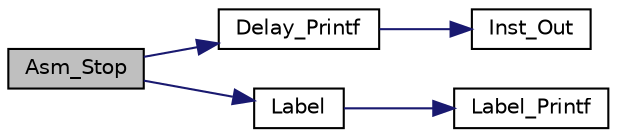 digraph "Asm_Stop"
{
  edge [fontname="Helvetica",fontsize="10",labelfontname="Helvetica",labelfontsize="10"];
  node [fontname="Helvetica",fontsize="10",shape=record];
  rankdir="LR";
  Node1 [label="Asm_Stop",height=0.2,width=0.4,color="black", fillcolor="grey75", style="filled", fontcolor="black"];
  Node1 -> Node2 [color="midnightblue",fontsize="10",style="solid",fontname="Helvetica"];
  Node2 [label="Delay_Printf",height=0.2,width=0.4,color="black", fillcolor="white", style="filled",URL="$sparc64__any_8c.html#a7884ec03fffa38e282f499d97aac3ee2"];
  Node2 -> Node3 [color="midnightblue",fontsize="10",style="solid",fontname="Helvetica"];
  Node3 [label="Inst_Out",height=0.2,width=0.4,color="black", fillcolor="white", style="filled",URL="$ma2asm_8c.html#a9608e324baa0506520d6ae9b95ae89ab"];
  Node1 -> Node4 [color="midnightblue",fontsize="10",style="solid",fontname="Helvetica"];
  Node4 [label="Label",height=0.2,width=0.4,color="black", fillcolor="white", style="filled",URL="$sparc64__any_8c.html#a403d2e1c401f1ee3f0e08eea47524291"];
  Node4 -> Node5 [color="midnightblue",fontsize="10",style="solid",fontname="Helvetica"];
  Node5 [label="Label_Printf",height=0.2,width=0.4,color="black", fillcolor="white", style="filled",URL="$ma2asm_8c.html#a55647b9192e0e0e7eb3e53f712402558"];
}
